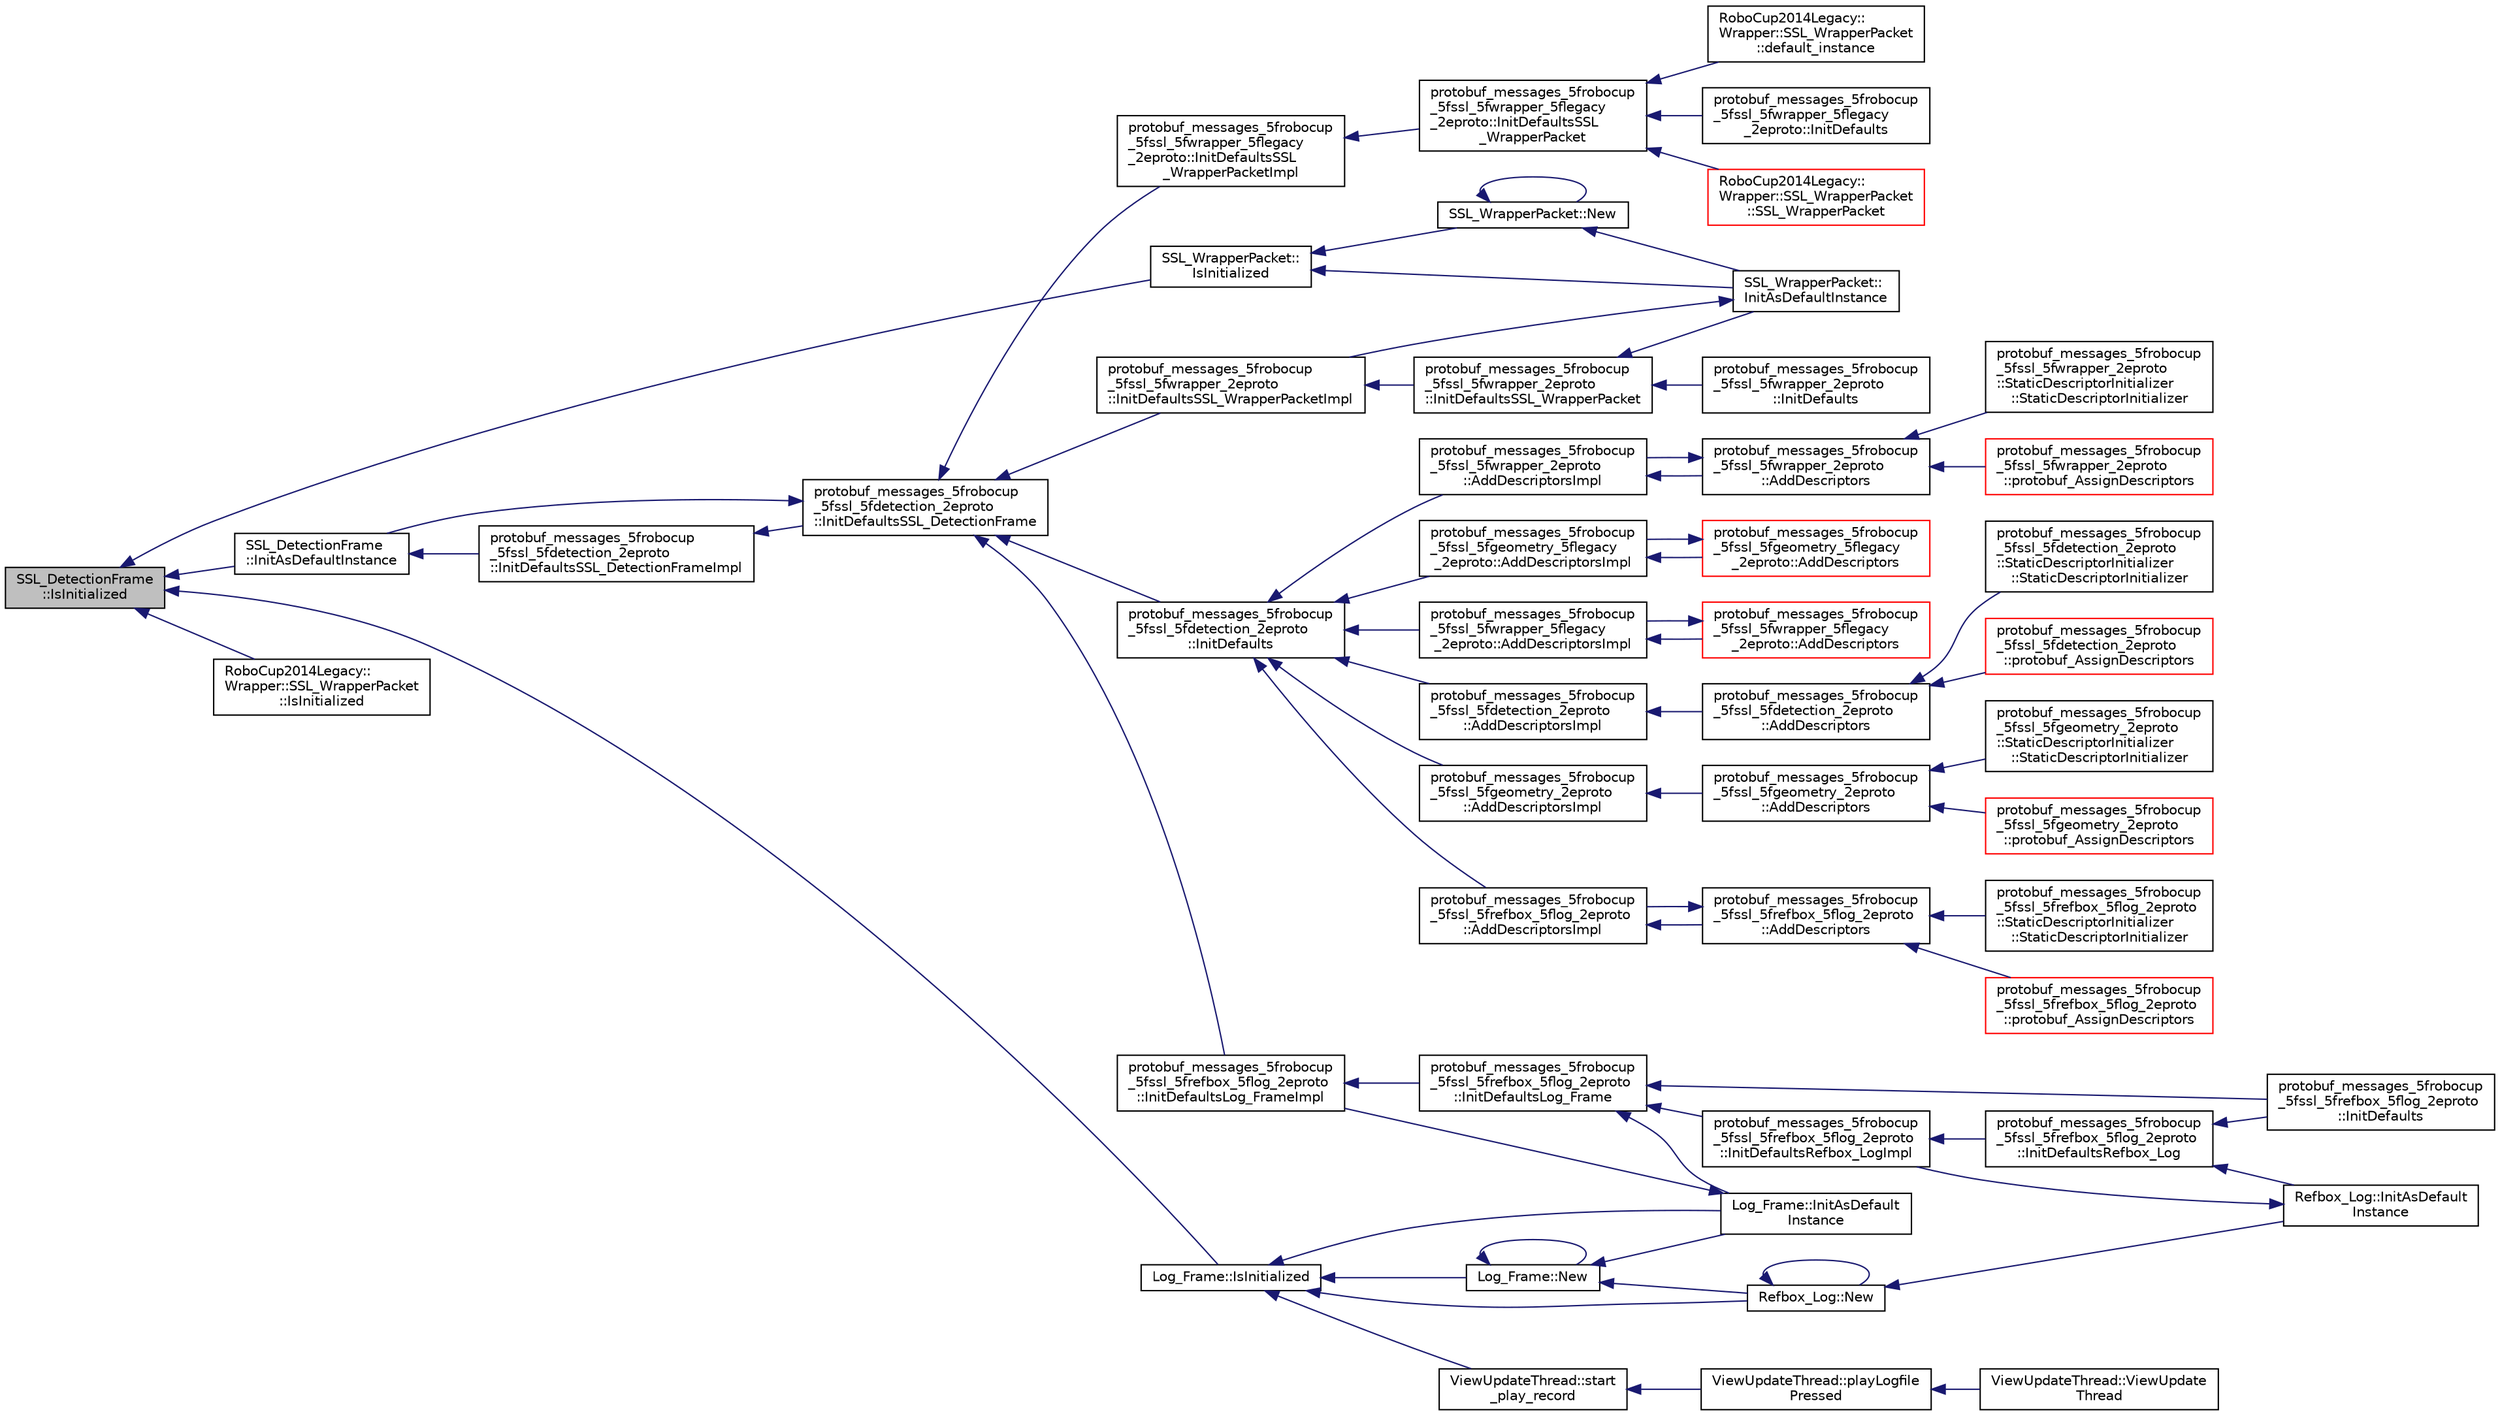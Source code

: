 digraph "SSL_DetectionFrame::IsInitialized"
{
 // INTERACTIVE_SVG=YES
  edge [fontname="Helvetica",fontsize="10",labelfontname="Helvetica",labelfontsize="10"];
  node [fontname="Helvetica",fontsize="10",shape=record];
  rankdir="LR";
  Node1 [label="SSL_DetectionFrame\l::IsInitialized",height=0.2,width=0.4,color="black", fillcolor="grey75", style="filled", fontcolor="black"];
  Node1 -> Node2 [dir="back",color="midnightblue",fontsize="10",style="solid",fontname="Helvetica"];
  Node2 [label="SSL_DetectionFrame\l::InitAsDefaultInstance",height=0.2,width=0.4,color="black", fillcolor="white", style="filled",URL="$d3/dd1/class_s_s_l___detection_frame.html#a9b382e9282b41601ed3f573ef3034714"];
  Node2 -> Node3 [dir="back",color="midnightblue",fontsize="10",style="solid",fontname="Helvetica"];
  Node3 [label="protobuf_messages_5frobocup\l_5fssl_5fdetection_2eproto\l::InitDefaultsSSL_DetectionFrameImpl",height=0.2,width=0.4,color="black", fillcolor="white", style="filled",URL="$da/d58/namespaceprotobuf__messages__5frobocup__5fssl__5fdetection__2eproto.html#abcda01c698ceea69b866bcd77daf6ac7"];
  Node3 -> Node4 [dir="back",color="midnightblue",fontsize="10",style="solid",fontname="Helvetica"];
  Node4 [label="protobuf_messages_5frobocup\l_5fssl_5fdetection_2eproto\l::InitDefaultsSSL_DetectionFrame",height=0.2,width=0.4,color="black", fillcolor="white", style="filled",URL="$da/d58/namespaceprotobuf__messages__5frobocup__5fssl__5fdetection__2eproto.html#aac7e92818d7edf9b3e9276b4e7233458"];
  Node4 -> Node2 [dir="back",color="midnightblue",fontsize="10",style="solid",fontname="Helvetica"];
  Node4 -> Node5 [dir="back",color="midnightblue",fontsize="10",style="solid",fontname="Helvetica"];
  Node5 [label="protobuf_messages_5frobocup\l_5fssl_5fdetection_2eproto\l::InitDefaults",height=0.2,width=0.4,color="black", fillcolor="white", style="filled",URL="$da/d58/namespaceprotobuf__messages__5frobocup__5fssl__5fdetection__2eproto.html#a623b69f0469a599a08aef7a053ca186b"];
  Node5 -> Node6 [dir="back",color="midnightblue",fontsize="10",style="solid",fontname="Helvetica"];
  Node6 [label="protobuf_messages_5frobocup\l_5fssl_5fdetection_2eproto\l::AddDescriptorsImpl",height=0.2,width=0.4,color="black", fillcolor="white", style="filled",URL="$da/d58/namespaceprotobuf__messages__5frobocup__5fssl__5fdetection__2eproto.html#a8b270bfa704ad1004deb0cd81179193c"];
  Node6 -> Node7 [dir="back",color="midnightblue",fontsize="10",style="solid",fontname="Helvetica"];
  Node7 [label="protobuf_messages_5frobocup\l_5fssl_5fdetection_2eproto\l::AddDescriptors",height=0.2,width=0.4,color="black", fillcolor="white", style="filled",URL="$da/d58/namespaceprotobuf__messages__5frobocup__5fssl__5fdetection__2eproto.html#a46b3ad327f8a65123456885780d9ce51"];
  Node7 -> Node8 [dir="back",color="midnightblue",fontsize="10",style="solid",fontname="Helvetica"];
  Node8 [label="protobuf_messages_5frobocup\l_5fssl_5fdetection_2eproto\l::protobuf_AssignDescriptors",height=0.2,width=0.4,color="red", fillcolor="white", style="filled",URL="$da/d58/namespaceprotobuf__messages__5frobocup__5fssl__5fdetection__2eproto.html#ab9f9ee3bd3a082e427d81ddf173b6c77"];
  Node7 -> Node9 [dir="back",color="midnightblue",fontsize="10",style="solid",fontname="Helvetica"];
  Node9 [label="protobuf_messages_5frobocup\l_5fssl_5fdetection_2eproto\l::StaticDescriptorInitializer\l::StaticDescriptorInitializer",height=0.2,width=0.4,color="black", fillcolor="white", style="filled",URL="$de/d32/structprotobuf__messages__5frobocup__5fssl__5fdetection__2eproto_1_1_static_descriptor_initializer.html#a0a5174f0e3470a1141c004dda9f490a4"];
  Node5 -> Node10 [dir="back",color="midnightblue",fontsize="10",style="solid",fontname="Helvetica"];
  Node10 [label="protobuf_messages_5frobocup\l_5fssl_5fgeometry_2eproto\l::AddDescriptorsImpl",height=0.2,width=0.4,color="black", fillcolor="white", style="filled",URL="$d4/d2b/namespaceprotobuf__messages__5frobocup__5fssl__5fgeometry__2eproto.html#a1417be0b6fca2575ef170c61b6675a0c"];
  Node10 -> Node11 [dir="back",color="midnightblue",fontsize="10",style="solid",fontname="Helvetica"];
  Node11 [label="protobuf_messages_5frobocup\l_5fssl_5fgeometry_2eproto\l::AddDescriptors",height=0.2,width=0.4,color="black", fillcolor="white", style="filled",URL="$d4/d2b/namespaceprotobuf__messages__5frobocup__5fssl__5fgeometry__2eproto.html#a4c5109daf63949a17a1a516ded791b41"];
  Node11 -> Node12 [dir="back",color="midnightblue",fontsize="10",style="solid",fontname="Helvetica"];
  Node12 [label="protobuf_messages_5frobocup\l_5fssl_5fgeometry_2eproto\l::protobuf_AssignDescriptors",height=0.2,width=0.4,color="red", fillcolor="white", style="filled",URL="$d4/d2b/namespaceprotobuf__messages__5frobocup__5fssl__5fgeometry__2eproto.html#a4d3ff4b674f7cba1c6523a136ad4b76f"];
  Node11 -> Node13 [dir="back",color="midnightblue",fontsize="10",style="solid",fontname="Helvetica"];
  Node13 [label="protobuf_messages_5frobocup\l_5fssl_5fgeometry_2eproto\l::StaticDescriptorInitializer\l::StaticDescriptorInitializer",height=0.2,width=0.4,color="black", fillcolor="white", style="filled",URL="$d8/d32/structprotobuf__messages__5frobocup__5fssl__5fgeometry__2eproto_1_1_static_descriptor_initializer.html#ab9d3c9cdb895f7d45895ba8a38d6f89f"];
  Node5 -> Node14 [dir="back",color="midnightblue",fontsize="10",style="solid",fontname="Helvetica"];
  Node14 [label="protobuf_messages_5frobocup\l_5fssl_5frefbox_5flog_2eproto\l::AddDescriptorsImpl",height=0.2,width=0.4,color="black", fillcolor="white", style="filled",URL="$d4/dad/namespaceprotobuf__messages__5frobocup__5fssl__5frefbox__5flog__2eproto.html#a4cc54d8cb777364ecd8f8d73de619333"];
  Node14 -> Node15 [dir="back",color="midnightblue",fontsize="10",style="solid",fontname="Helvetica"];
  Node15 [label="protobuf_messages_5frobocup\l_5fssl_5frefbox_5flog_2eproto\l::AddDescriptors",height=0.2,width=0.4,color="black", fillcolor="white", style="filled",URL="$d4/dad/namespaceprotobuf__messages__5frobocup__5fssl__5frefbox__5flog__2eproto.html#adb6e97ce1a856702e3ae475e3db4ec20"];
  Node15 -> Node16 [dir="back",color="midnightblue",fontsize="10",style="solid",fontname="Helvetica"];
  Node16 [label="protobuf_messages_5frobocup\l_5fssl_5frefbox_5flog_2eproto\l::protobuf_AssignDescriptors",height=0.2,width=0.4,color="red", fillcolor="white", style="filled",URL="$d4/dad/namespaceprotobuf__messages__5frobocup__5fssl__5frefbox__5flog__2eproto.html#ac70af3819b74b5edb139a5d892c1384e"];
  Node15 -> Node14 [dir="back",color="midnightblue",fontsize="10",style="solid",fontname="Helvetica"];
  Node15 -> Node17 [dir="back",color="midnightblue",fontsize="10",style="solid",fontname="Helvetica"];
  Node17 [label="protobuf_messages_5frobocup\l_5fssl_5frefbox_5flog_2eproto\l::StaticDescriptorInitializer\l::StaticDescriptorInitializer",height=0.2,width=0.4,color="black", fillcolor="white", style="filled",URL="$d8/d18/structprotobuf__messages__5frobocup__5fssl__5frefbox__5flog__2eproto_1_1_static_descriptor_initializer.html#adebde36eb871a1d0a03b1260f9f83cc5"];
  Node5 -> Node18 [dir="back",color="midnightblue",fontsize="10",style="solid",fontname="Helvetica"];
  Node18 [label="protobuf_messages_5frobocup\l_5fssl_5fwrapper_2eproto\l::AddDescriptorsImpl",height=0.2,width=0.4,color="black", fillcolor="white", style="filled",URL="$dd/db5/namespaceprotobuf__messages__5frobocup__5fssl__5fwrapper__2eproto.html#aef74cb4093f9075d0f79133232f934e5"];
  Node18 -> Node19 [dir="back",color="midnightblue",fontsize="10",style="solid",fontname="Helvetica"];
  Node19 [label="protobuf_messages_5frobocup\l_5fssl_5fwrapper_2eproto\l::AddDescriptors",height=0.2,width=0.4,color="black", fillcolor="white", style="filled",URL="$dd/db5/namespaceprotobuf__messages__5frobocup__5fssl__5fwrapper__2eproto.html#a6d69084baf4c2ec1e1087e313bd51c6c"];
  Node19 -> Node20 [dir="back",color="midnightblue",fontsize="10",style="solid",fontname="Helvetica"];
  Node20 [label="protobuf_messages_5frobocup\l_5fssl_5fwrapper_2eproto\l::protobuf_AssignDescriptors",height=0.2,width=0.4,color="red", fillcolor="white", style="filled",URL="$dd/db5/namespaceprotobuf__messages__5frobocup__5fssl__5fwrapper__2eproto.html#af4c7f8682d9de22ebe71197ce08cbef3"];
  Node19 -> Node18 [dir="back",color="midnightblue",fontsize="10",style="solid",fontname="Helvetica"];
  Node19 -> Node21 [dir="back",color="midnightblue",fontsize="10",style="solid",fontname="Helvetica"];
  Node21 [label="protobuf_messages_5frobocup\l_5fssl_5fwrapper_2eproto\l::StaticDescriptorInitializer\l::StaticDescriptorInitializer",height=0.2,width=0.4,color="black", fillcolor="white", style="filled",URL="$d9/dea/structprotobuf__messages__5frobocup__5fssl__5fwrapper__2eproto_1_1_static_descriptor_initializer.html#ac92c112f814e1d982bfb9bc556c0c906"];
  Node5 -> Node22 [dir="back",color="midnightblue",fontsize="10",style="solid",fontname="Helvetica"];
  Node22 [label="protobuf_messages_5frobocup\l_5fssl_5fgeometry_5flegacy\l_2eproto::AddDescriptorsImpl",height=0.2,width=0.4,color="black", fillcolor="white", style="filled",URL="$de/d4b/namespaceprotobuf__messages__5frobocup__5fssl__5fgeometry__5flegacy__2eproto.html#a23fe1f9cfacd0e411d7ab167c10b9279"];
  Node22 -> Node23 [dir="back",color="midnightblue",fontsize="10",style="solid",fontname="Helvetica"];
  Node23 [label="protobuf_messages_5frobocup\l_5fssl_5fgeometry_5flegacy\l_2eproto::AddDescriptors",height=0.2,width=0.4,color="red", fillcolor="white", style="filled",URL="$de/d4b/namespaceprotobuf__messages__5frobocup__5fssl__5fgeometry__5flegacy__2eproto.html#ab93a4b2f4ecd804bb944d898659f95d9"];
  Node23 -> Node22 [dir="back",color="midnightblue",fontsize="10",style="solid",fontname="Helvetica"];
  Node5 -> Node24 [dir="back",color="midnightblue",fontsize="10",style="solid",fontname="Helvetica"];
  Node24 [label="protobuf_messages_5frobocup\l_5fssl_5fwrapper_5flegacy\l_2eproto::AddDescriptorsImpl",height=0.2,width=0.4,color="black", fillcolor="white", style="filled",URL="$d6/de3/namespaceprotobuf__messages__5frobocup__5fssl__5fwrapper__5flegacy__2eproto.html#a656fc0a51aa128b2de08a2156fcbfbd3"];
  Node24 -> Node25 [dir="back",color="midnightblue",fontsize="10",style="solid",fontname="Helvetica"];
  Node25 [label="protobuf_messages_5frobocup\l_5fssl_5fwrapper_5flegacy\l_2eproto::AddDescriptors",height=0.2,width=0.4,color="red", fillcolor="white", style="filled",URL="$d6/de3/namespaceprotobuf__messages__5frobocup__5fssl__5fwrapper__5flegacy__2eproto.html#a8be635c20af48e8a4265181f2dc978e8"];
  Node25 -> Node24 [dir="back",color="midnightblue",fontsize="10",style="solid",fontname="Helvetica"];
  Node4 -> Node26 [dir="back",color="midnightblue",fontsize="10",style="solid",fontname="Helvetica"];
  Node26 [label="protobuf_messages_5frobocup\l_5fssl_5frefbox_5flog_2eproto\l::InitDefaultsLog_FrameImpl",height=0.2,width=0.4,color="black", fillcolor="white", style="filled",URL="$d4/dad/namespaceprotobuf__messages__5frobocup__5fssl__5frefbox__5flog__2eproto.html#abd9882c034981ae8ac1921514d48dde7"];
  Node26 -> Node27 [dir="back",color="midnightblue",fontsize="10",style="solid",fontname="Helvetica"];
  Node27 [label="protobuf_messages_5frobocup\l_5fssl_5frefbox_5flog_2eproto\l::InitDefaultsLog_Frame",height=0.2,width=0.4,color="black", fillcolor="white", style="filled",URL="$d4/dad/namespaceprotobuf__messages__5frobocup__5fssl__5frefbox__5flog__2eproto.html#aef301de1aceeffdd6d5205a9b9346491"];
  Node27 -> Node28 [dir="back",color="midnightblue",fontsize="10",style="solid",fontname="Helvetica"];
  Node28 [label="protobuf_messages_5frobocup\l_5fssl_5frefbox_5flog_2eproto\l::InitDefaultsRefbox_LogImpl",height=0.2,width=0.4,color="black", fillcolor="white", style="filled",URL="$d4/dad/namespaceprotobuf__messages__5frobocup__5fssl__5frefbox__5flog__2eproto.html#ac64137e00c06b68ff9a3f318aef43928"];
  Node28 -> Node29 [dir="back",color="midnightblue",fontsize="10",style="solid",fontname="Helvetica"];
  Node29 [label="protobuf_messages_5frobocup\l_5fssl_5frefbox_5flog_2eproto\l::InitDefaultsRefbox_Log",height=0.2,width=0.4,color="black", fillcolor="white", style="filled",URL="$d4/dad/namespaceprotobuf__messages__5frobocup__5fssl__5frefbox__5flog__2eproto.html#a6adbd2849cec4368e5402da887595007"];
  Node29 -> Node30 [dir="back",color="midnightblue",fontsize="10",style="solid",fontname="Helvetica"];
  Node30 [label="Refbox_Log::InitAsDefault\lInstance",height=0.2,width=0.4,color="black", fillcolor="white", style="filled",URL="$df/dfa/class_refbox___log.html#ae440d8b648e951ca4bee66fe885ef70a"];
  Node30 -> Node28 [dir="back",color="midnightblue",fontsize="10",style="solid",fontname="Helvetica"];
  Node29 -> Node31 [dir="back",color="midnightblue",fontsize="10",style="solid",fontname="Helvetica"];
  Node31 [label="protobuf_messages_5frobocup\l_5fssl_5frefbox_5flog_2eproto\l::InitDefaults",height=0.2,width=0.4,color="black", fillcolor="white", style="filled",URL="$d4/dad/namespaceprotobuf__messages__5frobocup__5fssl__5frefbox__5flog__2eproto.html#abd3328f4ac13d63375090ce29d01bd2b"];
  Node27 -> Node32 [dir="back",color="midnightblue",fontsize="10",style="solid",fontname="Helvetica"];
  Node32 [label="Log_Frame::InitAsDefault\lInstance",height=0.2,width=0.4,color="black", fillcolor="white", style="filled",URL="$da/d8c/class_log___frame.html#a4527e10e9dcdb77b87edf65115e0f628"];
  Node32 -> Node26 [dir="back",color="midnightblue",fontsize="10",style="solid",fontname="Helvetica"];
  Node27 -> Node31 [dir="back",color="midnightblue",fontsize="10",style="solid",fontname="Helvetica"];
  Node4 -> Node33 [dir="back",color="midnightblue",fontsize="10",style="solid",fontname="Helvetica"];
  Node33 [label="protobuf_messages_5frobocup\l_5fssl_5fwrapper_2eproto\l::InitDefaultsSSL_WrapperPacketImpl",height=0.2,width=0.4,color="black", fillcolor="white", style="filled",URL="$dd/db5/namespaceprotobuf__messages__5frobocup__5fssl__5fwrapper__2eproto.html#a80dce5872ee3d4a49e79ed6b67ead2b6"];
  Node33 -> Node34 [dir="back",color="midnightblue",fontsize="10",style="solid",fontname="Helvetica"];
  Node34 [label="protobuf_messages_5frobocup\l_5fssl_5fwrapper_2eproto\l::InitDefaultsSSL_WrapperPacket",height=0.2,width=0.4,color="black", fillcolor="white", style="filled",URL="$dd/db5/namespaceprotobuf__messages__5frobocup__5fssl__5fwrapper__2eproto.html#a759b1903d56c9a9d75043f593d768578"];
  Node34 -> Node35 [dir="back",color="midnightblue",fontsize="10",style="solid",fontname="Helvetica"];
  Node35 [label="SSL_WrapperPacket::\lInitAsDefaultInstance",height=0.2,width=0.4,color="black", fillcolor="white", style="filled",URL="$d3/ddc/class_s_s_l___wrapper_packet.html#ae6927fbac123ba2e3b682c0a895940cb"];
  Node35 -> Node33 [dir="back",color="midnightblue",fontsize="10",style="solid",fontname="Helvetica"];
  Node34 -> Node36 [dir="back",color="midnightblue",fontsize="10",style="solid",fontname="Helvetica"];
  Node36 [label="protobuf_messages_5frobocup\l_5fssl_5fwrapper_2eproto\l::InitDefaults",height=0.2,width=0.4,color="black", fillcolor="white", style="filled",URL="$dd/db5/namespaceprotobuf__messages__5frobocup__5fssl__5fwrapper__2eproto.html#a5c74e25b29edbf9a0f0ff80d5d914b22"];
  Node4 -> Node37 [dir="back",color="midnightblue",fontsize="10",style="solid",fontname="Helvetica"];
  Node37 [label="protobuf_messages_5frobocup\l_5fssl_5fwrapper_5flegacy\l_2eproto::InitDefaultsSSL\l_WrapperPacketImpl",height=0.2,width=0.4,color="black", fillcolor="white", style="filled",URL="$d6/de3/namespaceprotobuf__messages__5frobocup__5fssl__5fwrapper__5flegacy__2eproto.html#a99e7a833c82e02a8db1f8b46a921eee5"];
  Node37 -> Node38 [dir="back",color="midnightblue",fontsize="10",style="solid",fontname="Helvetica"];
  Node38 [label="protobuf_messages_5frobocup\l_5fssl_5fwrapper_5flegacy\l_2eproto::InitDefaultsSSL\l_WrapperPacket",height=0.2,width=0.4,color="black", fillcolor="white", style="filled",URL="$d6/de3/namespaceprotobuf__messages__5frobocup__5fssl__5fwrapper__5flegacy__2eproto.html#ad1f8b5692de91a37a9723958e72904d1"];
  Node38 -> Node39 [dir="back",color="midnightblue",fontsize="10",style="solid",fontname="Helvetica"];
  Node39 [label="RoboCup2014Legacy::\lWrapper::SSL_WrapperPacket\l::SSL_WrapperPacket",height=0.2,width=0.4,color="red", fillcolor="white", style="filled",URL="$d6/d23/class_robo_cup2014_legacy_1_1_wrapper_1_1_s_s_l___wrapper_packet.html#a59388d84905d348178b490c966e6f85c"];
  Node38 -> Node40 [dir="back",color="midnightblue",fontsize="10",style="solid",fontname="Helvetica"];
  Node40 [label="RoboCup2014Legacy::\lWrapper::SSL_WrapperPacket\l::default_instance",height=0.2,width=0.4,color="black", fillcolor="white", style="filled",URL="$d6/d23/class_robo_cup2014_legacy_1_1_wrapper_1_1_s_s_l___wrapper_packet.html#a1fbc5a97f510d5629aa8badac6fb5968"];
  Node38 -> Node41 [dir="back",color="midnightblue",fontsize="10",style="solid",fontname="Helvetica"];
  Node41 [label="protobuf_messages_5frobocup\l_5fssl_5fwrapper_5flegacy\l_2eproto::InitDefaults",height=0.2,width=0.4,color="black", fillcolor="white", style="filled",URL="$d6/de3/namespaceprotobuf__messages__5frobocup__5fssl__5fwrapper__5flegacy__2eproto.html#ae28ebaeae140baabb93f147e6a26be70"];
  Node1 -> Node42 [dir="back",color="midnightblue",fontsize="10",style="solid",fontname="Helvetica"];
  Node42 [label="Log_Frame::IsInitialized",height=0.2,width=0.4,color="black", fillcolor="white", style="filled",URL="$da/d8c/class_log___frame.html#ae527abc5e64ff6220b15d332eddd4104"];
  Node42 -> Node32 [dir="back",color="midnightblue",fontsize="10",style="solid",fontname="Helvetica"];
  Node42 -> Node43 [dir="back",color="midnightblue",fontsize="10",style="solid",fontname="Helvetica"];
  Node43 [label="Log_Frame::New",height=0.2,width=0.4,color="black", fillcolor="white", style="filled",URL="$da/d8c/class_log___frame.html#a8e19f7f80745e7531e41f14b90be1d04"];
  Node43 -> Node32 [dir="back",color="midnightblue",fontsize="10",style="solid",fontname="Helvetica"];
  Node43 -> Node43 [dir="back",color="midnightblue",fontsize="10",style="solid",fontname="Helvetica"];
  Node43 -> Node44 [dir="back",color="midnightblue",fontsize="10",style="solid",fontname="Helvetica"];
  Node44 [label="Refbox_Log::New",height=0.2,width=0.4,color="black", fillcolor="white", style="filled",URL="$df/dfa/class_refbox___log.html#a57c5c7284c1535cf08a4779d18e8ad6b"];
  Node44 -> Node30 [dir="back",color="midnightblue",fontsize="10",style="solid",fontname="Helvetica"];
  Node44 -> Node44 [dir="back",color="midnightblue",fontsize="10",style="solid",fontname="Helvetica"];
  Node42 -> Node44 [dir="back",color="midnightblue",fontsize="10",style="solid",fontname="Helvetica"];
  Node42 -> Node45 [dir="back",color="midnightblue",fontsize="10",style="solid",fontname="Helvetica"];
  Node45 [label="ViewUpdateThread::start\l_play_record",height=0.2,width=0.4,color="black", fillcolor="white", style="filled",URL="$d8/db5/class_view_update_thread.html#a3aacf2cbde4a2c248b9ee2ccd6cb9299"];
  Node45 -> Node46 [dir="back",color="midnightblue",fontsize="10",style="solid",fontname="Helvetica"];
  Node46 [label="ViewUpdateThread::playLogfile\lPressed",height=0.2,width=0.4,color="black", fillcolor="white", style="filled",URL="$d8/db5/class_view_update_thread.html#aaebb8d0af97137c9ec6147819ab304ed"];
  Node46 -> Node47 [dir="back",color="midnightblue",fontsize="10",style="solid",fontname="Helvetica"];
  Node47 [label="ViewUpdateThread::ViewUpdate\lThread",height=0.2,width=0.4,color="black", fillcolor="white", style="filled",URL="$d8/db5/class_view_update_thread.html#a39177c92f69911f0dba02dfe627e393c"];
  Node1 -> Node48 [dir="back",color="midnightblue",fontsize="10",style="solid",fontname="Helvetica"];
  Node48 [label="SSL_WrapperPacket::\lIsInitialized",height=0.2,width=0.4,color="black", fillcolor="white", style="filled",URL="$d3/ddc/class_s_s_l___wrapper_packet.html#abe3dc76d1b2d1526f4a9bc5890e6d85d"];
  Node48 -> Node35 [dir="back",color="midnightblue",fontsize="10",style="solid",fontname="Helvetica"];
  Node48 -> Node49 [dir="back",color="midnightblue",fontsize="10",style="solid",fontname="Helvetica"];
  Node49 [label="SSL_WrapperPacket::New",height=0.2,width=0.4,color="black", fillcolor="white", style="filled",URL="$d3/ddc/class_s_s_l___wrapper_packet.html#a46bdbf261cfab5dd76d8b8f78d0ab91c"];
  Node49 -> Node35 [dir="back",color="midnightblue",fontsize="10",style="solid",fontname="Helvetica"];
  Node49 -> Node49 [dir="back",color="midnightblue",fontsize="10",style="solid",fontname="Helvetica"];
  Node1 -> Node50 [dir="back",color="midnightblue",fontsize="10",style="solid",fontname="Helvetica"];
  Node50 [label="RoboCup2014Legacy::\lWrapper::SSL_WrapperPacket\l::IsInitialized",height=0.2,width=0.4,color="black", fillcolor="white", style="filled",URL="$d6/d23/class_robo_cup2014_legacy_1_1_wrapper_1_1_s_s_l___wrapper_packet.html#abe3dc76d1b2d1526f4a9bc5890e6d85d"];
}
